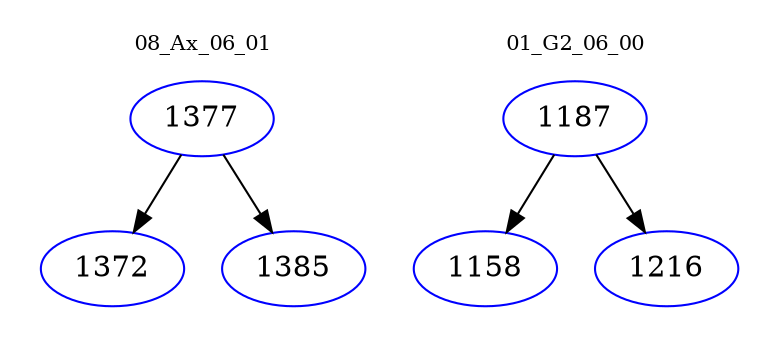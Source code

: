 digraph{
subgraph cluster_0 {
color = white
label = "08_Ax_06_01";
fontsize=10;
T0_1377 [label="1377", color="blue"]
T0_1377 -> T0_1372 [color="black"]
T0_1372 [label="1372", color="blue"]
T0_1377 -> T0_1385 [color="black"]
T0_1385 [label="1385", color="blue"]
}
subgraph cluster_1 {
color = white
label = "01_G2_06_00";
fontsize=10;
T1_1187 [label="1187", color="blue"]
T1_1187 -> T1_1158 [color="black"]
T1_1158 [label="1158", color="blue"]
T1_1187 -> T1_1216 [color="black"]
T1_1216 [label="1216", color="blue"]
}
}
